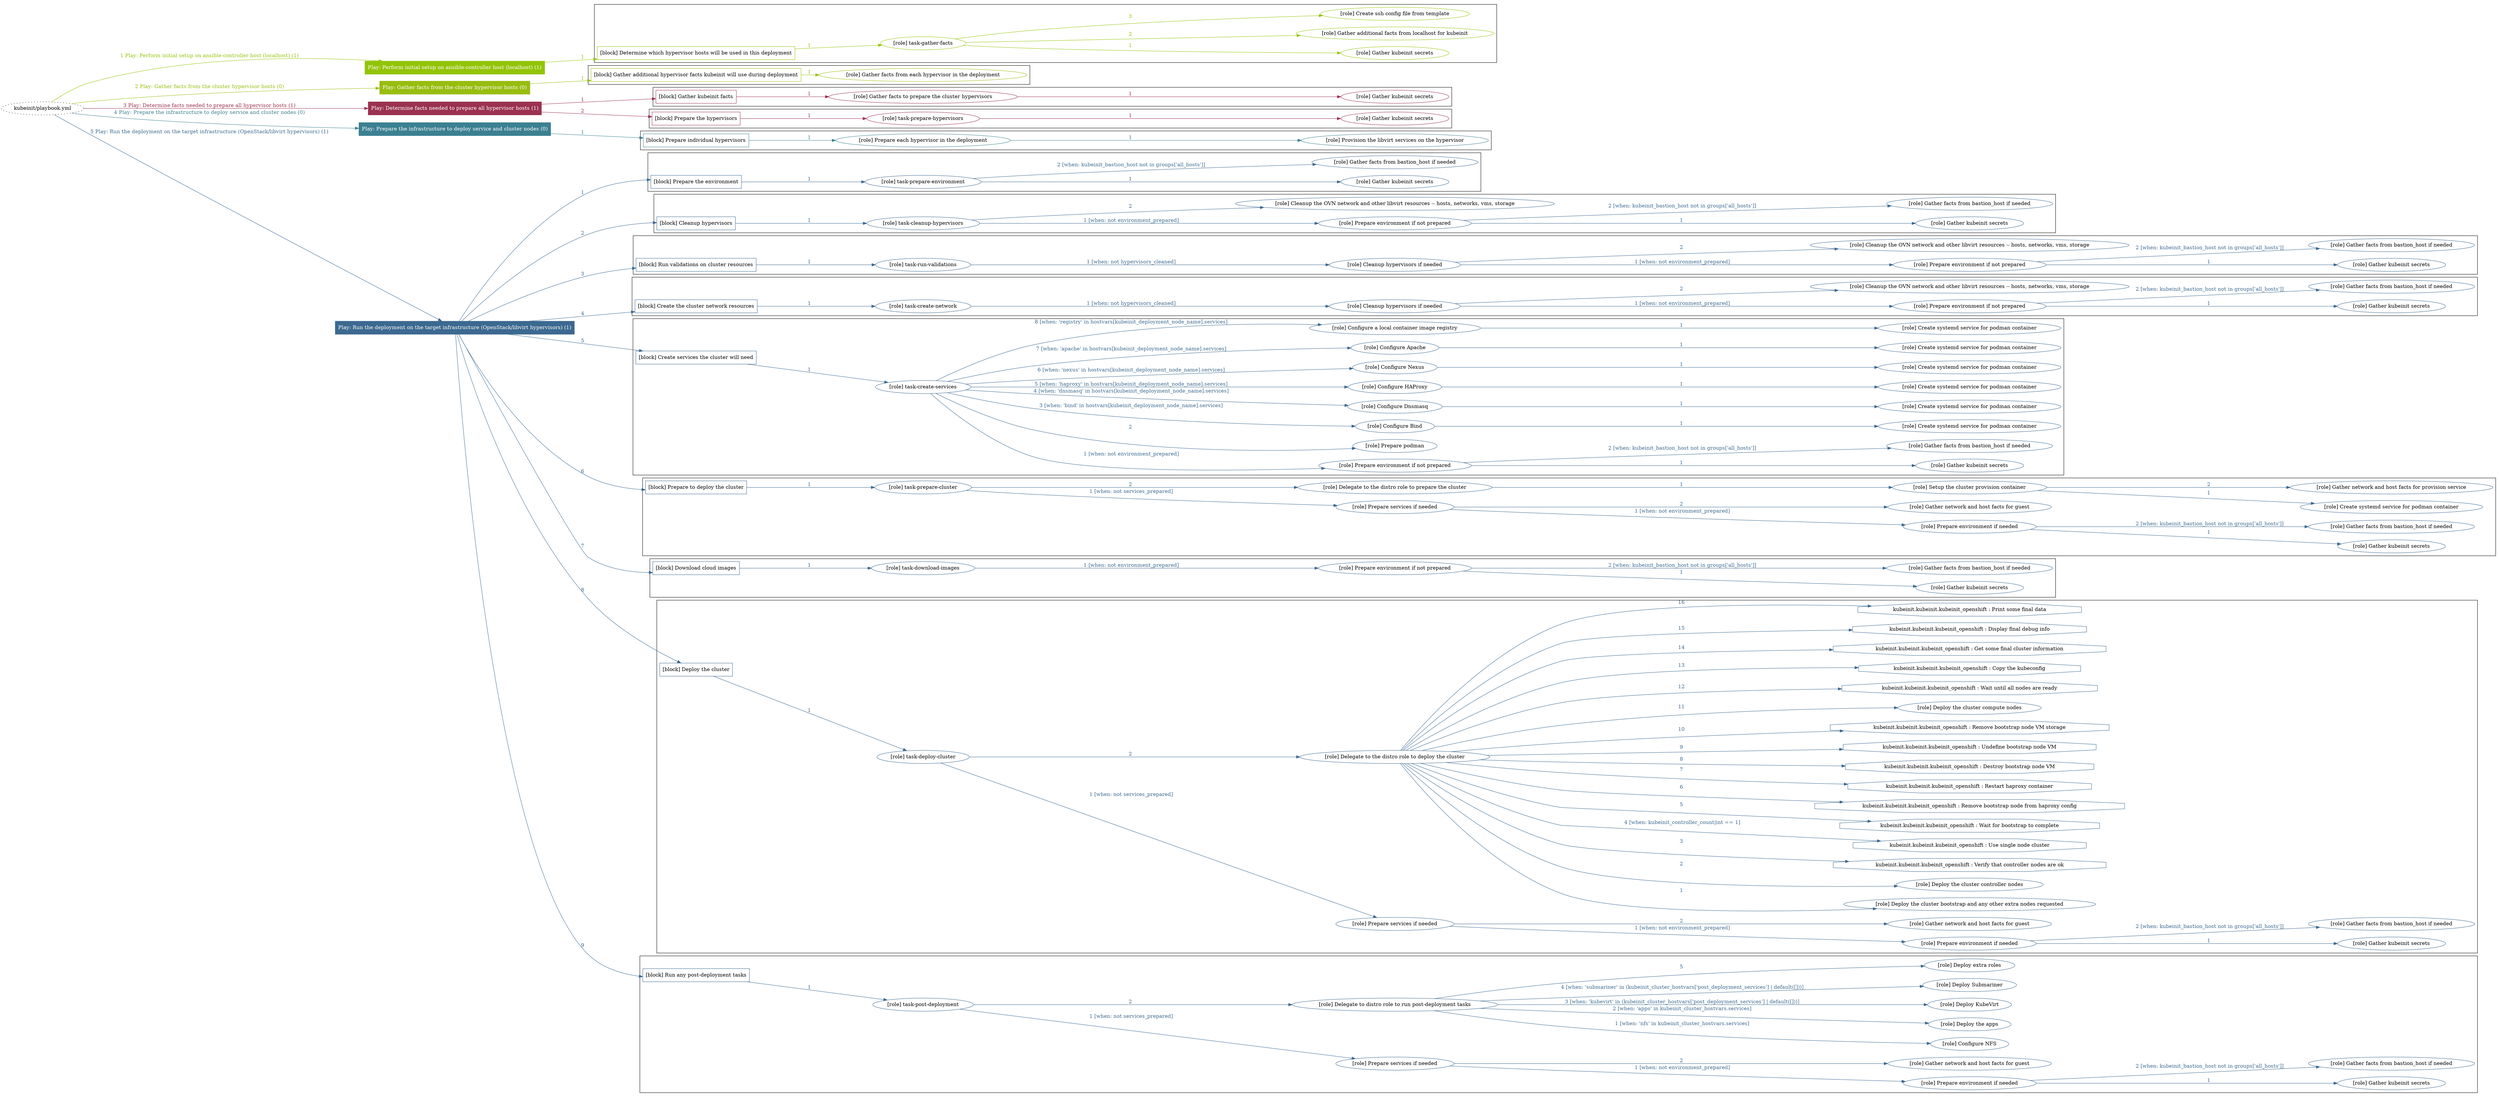 digraph {
	graph [concentrate=true ordering=in rankdir=LR ratio=fill]
	edge [esep=5 sep=10]
	"kubeinit/playbook.yml" [URL="/home/runner/work/kubeinit/kubeinit/kubeinit/playbook.yml" id=playbook_af4b802d style=dotted]
	"kubeinit/playbook.yml" -> play_9a8a5b87 [label="1 Play: Perform initial setup on ansible-controller host (localhost) (1)" color="#93c408" fontcolor="#93c408" id=edge_play_9a8a5b87 labeltooltip="1 Play: Perform initial setup on ansible-controller host (localhost) (1)" tooltip="1 Play: Perform initial setup on ansible-controller host (localhost) (1)"]
	subgraph "Play: Perform initial setup on ansible-controller host (localhost) (1)" {
		play_9a8a5b87 [label="Play: Perform initial setup on ansible-controller host (localhost) (1)" URL="/home/runner/work/kubeinit/kubeinit/kubeinit/playbook.yml" color="#93c408" fontcolor="#ffffff" id=play_9a8a5b87 shape=box style=filled tooltip=localhost]
		play_9a8a5b87 -> block_eb6a1e18 [label=1 color="#93c408" fontcolor="#93c408" id=edge_block_eb6a1e18 labeltooltip=1 tooltip=1]
		subgraph cluster_block_eb6a1e18 {
			block_eb6a1e18 [label="[block] Determine which hypervisor hosts will be used in this deployment" URL="/home/runner/work/kubeinit/kubeinit/kubeinit/playbook.yml" color="#93c408" id=block_eb6a1e18 labeltooltip="Determine which hypervisor hosts will be used in this deployment" shape=box tooltip="Determine which hypervisor hosts will be used in this deployment"]
			block_eb6a1e18 -> role_8284213a [label="1 " color="#93c408" fontcolor="#93c408" id=edge_role_8284213a labeltooltip="1 " tooltip="1 "]
			subgraph "task-gather-facts" {
				role_8284213a [label="[role] task-gather-facts" URL="/home/runner/work/kubeinit/kubeinit/kubeinit/playbook.yml" color="#93c408" id=role_8284213a tooltip="task-gather-facts"]
				role_8284213a -> role_e5f037a7 [label="1 " color="#93c408" fontcolor="#93c408" id=edge_role_e5f037a7 labeltooltip="1 " tooltip="1 "]
				subgraph "Gather kubeinit secrets" {
					role_e5f037a7 [label="[role] Gather kubeinit secrets" URL="/home/runner/.ansible/collections/ansible_collections/kubeinit/kubeinit/roles/kubeinit_prepare/tasks/build_hypervisors_group.yml" color="#93c408" id=role_e5f037a7 tooltip="Gather kubeinit secrets"]
				}
				role_8284213a -> role_97bc8f80 [label="2 " color="#93c408" fontcolor="#93c408" id=edge_role_97bc8f80 labeltooltip="2 " tooltip="2 "]
				subgraph "Gather additional facts from localhost for kubeinit" {
					role_97bc8f80 [label="[role] Gather additional facts from localhost for kubeinit" URL="/home/runner/.ansible/collections/ansible_collections/kubeinit/kubeinit/roles/kubeinit_prepare/tasks/build_hypervisors_group.yml" color="#93c408" id=role_97bc8f80 tooltip="Gather additional facts from localhost for kubeinit"]
				}
				role_8284213a -> role_183f6826 [label="3 " color="#93c408" fontcolor="#93c408" id=edge_role_183f6826 labeltooltip="3 " tooltip="3 "]
				subgraph "Create ssh config file from template" {
					role_183f6826 [label="[role] Create ssh config file from template" URL="/home/runner/.ansible/collections/ansible_collections/kubeinit/kubeinit/roles/kubeinit_prepare/tasks/build_hypervisors_group.yml" color="#93c408" id=role_183f6826 tooltip="Create ssh config file from template"]
				}
			}
		}
	}
	"kubeinit/playbook.yml" -> play_d127ce11 [label="2 Play: Gather facts from the cluster hypervisor hosts (0)" color="#98bd0f" fontcolor="#98bd0f" id=edge_play_d127ce11 labeltooltip="2 Play: Gather facts from the cluster hypervisor hosts (0)" tooltip="2 Play: Gather facts from the cluster hypervisor hosts (0)"]
	subgraph "Play: Gather facts from the cluster hypervisor hosts (0)" {
		play_d127ce11 [label="Play: Gather facts from the cluster hypervisor hosts (0)" URL="/home/runner/work/kubeinit/kubeinit/kubeinit/playbook.yml" color="#98bd0f" fontcolor="#ffffff" id=play_d127ce11 shape=box style=filled tooltip="Play: Gather facts from the cluster hypervisor hosts (0)"]
		play_d127ce11 -> block_809f1ec2 [label=1 color="#98bd0f" fontcolor="#98bd0f" id=edge_block_809f1ec2 labeltooltip=1 tooltip=1]
		subgraph cluster_block_809f1ec2 {
			block_809f1ec2 [label="[block] Gather additional hypervisor facts kubeinit will use during deployment" URL="/home/runner/work/kubeinit/kubeinit/kubeinit/playbook.yml" color="#98bd0f" id=block_809f1ec2 labeltooltip="Gather additional hypervisor facts kubeinit will use during deployment" shape=box tooltip="Gather additional hypervisor facts kubeinit will use during deployment"]
			block_809f1ec2 -> role_1fd2d8e8 [label="1 " color="#98bd0f" fontcolor="#98bd0f" id=edge_role_1fd2d8e8 labeltooltip="1 " tooltip="1 "]
			subgraph "Gather facts from each hypervisor in the deployment" {
				role_1fd2d8e8 [label="[role] Gather facts from each hypervisor in the deployment" URL="/home/runner/work/kubeinit/kubeinit/kubeinit/playbook.yml" color="#98bd0f" id=role_1fd2d8e8 tooltip="Gather facts from each hypervisor in the deployment"]
			}
		}
	}
	"kubeinit/playbook.yml" -> play_4ca81831 [label="3 Play: Determine facts needed to prepare all hypervisor hosts (1)" color="#9b3151" fontcolor="#9b3151" id=edge_play_4ca81831 labeltooltip="3 Play: Determine facts needed to prepare all hypervisor hosts (1)" tooltip="3 Play: Determine facts needed to prepare all hypervisor hosts (1)"]
	subgraph "Play: Determine facts needed to prepare all hypervisor hosts (1)" {
		play_4ca81831 [label="Play: Determine facts needed to prepare all hypervisor hosts (1)" URL="/home/runner/work/kubeinit/kubeinit/kubeinit/playbook.yml" color="#9b3151" fontcolor="#ffffff" id=play_4ca81831 shape=box style=filled tooltip=localhost]
		play_4ca81831 -> block_92a9bcdf [label=1 color="#9b3151" fontcolor="#9b3151" id=edge_block_92a9bcdf labeltooltip=1 tooltip=1]
		subgraph cluster_block_92a9bcdf {
			block_92a9bcdf [label="[block] Gather kubeinit facts" URL="/home/runner/work/kubeinit/kubeinit/kubeinit/playbook.yml" color="#9b3151" id=block_92a9bcdf labeltooltip="Gather kubeinit facts" shape=box tooltip="Gather kubeinit facts"]
			block_92a9bcdf -> role_7f7c26e2 [label="1 " color="#9b3151" fontcolor="#9b3151" id=edge_role_7f7c26e2 labeltooltip="1 " tooltip="1 "]
			subgraph "Gather facts to prepare the cluster hypervisors" {
				role_7f7c26e2 [label="[role] Gather facts to prepare the cluster hypervisors" URL="/home/runner/work/kubeinit/kubeinit/kubeinit/playbook.yml" color="#9b3151" id=role_7f7c26e2 tooltip="Gather facts to prepare the cluster hypervisors"]
				role_7f7c26e2 -> role_a57629ab [label="1 " color="#9b3151" fontcolor="#9b3151" id=edge_role_a57629ab labeltooltip="1 " tooltip="1 "]
				subgraph "Gather kubeinit secrets" {
					role_a57629ab [label="[role] Gather kubeinit secrets" URL="/home/runner/.ansible/collections/ansible_collections/kubeinit/kubeinit/roles/kubeinit_prepare/tasks/gather_kubeinit_facts.yml" color="#9b3151" id=role_a57629ab tooltip="Gather kubeinit secrets"]
				}
			}
		}
		play_4ca81831 -> block_535e81d5 [label=2 color="#9b3151" fontcolor="#9b3151" id=edge_block_535e81d5 labeltooltip=2 tooltip=2]
		subgraph cluster_block_535e81d5 {
			block_535e81d5 [label="[block] Prepare the hypervisors" URL="/home/runner/work/kubeinit/kubeinit/kubeinit/playbook.yml" color="#9b3151" id=block_535e81d5 labeltooltip="Prepare the hypervisors" shape=box tooltip="Prepare the hypervisors"]
			block_535e81d5 -> role_77cac1da [label="1 " color="#9b3151" fontcolor="#9b3151" id=edge_role_77cac1da labeltooltip="1 " tooltip="1 "]
			subgraph "task-prepare-hypervisors" {
				role_77cac1da [label="[role] task-prepare-hypervisors" URL="/home/runner/work/kubeinit/kubeinit/kubeinit/playbook.yml" color="#9b3151" id=role_77cac1da tooltip="task-prepare-hypervisors"]
				role_77cac1da -> role_7644d3f2 [label="1 " color="#9b3151" fontcolor="#9b3151" id=edge_role_7644d3f2 labeltooltip="1 " tooltip="1 "]
				subgraph "Gather kubeinit secrets" {
					role_7644d3f2 [label="[role] Gather kubeinit secrets" URL="/home/runner/.ansible/collections/ansible_collections/kubeinit/kubeinit/roles/kubeinit_prepare/tasks/gather_kubeinit_facts.yml" color="#9b3151" id=role_7644d3f2 tooltip="Gather kubeinit secrets"]
				}
			}
		}
	}
	"kubeinit/playbook.yml" -> play_068613f6 [label="4 Play: Prepare the infrastructure to deploy service and cluster nodes (0)" color="#3b8091" fontcolor="#3b8091" id=edge_play_068613f6 labeltooltip="4 Play: Prepare the infrastructure to deploy service and cluster nodes (0)" tooltip="4 Play: Prepare the infrastructure to deploy service and cluster nodes (0)"]
	subgraph "Play: Prepare the infrastructure to deploy service and cluster nodes (0)" {
		play_068613f6 [label="Play: Prepare the infrastructure to deploy service and cluster nodes (0)" URL="/home/runner/work/kubeinit/kubeinit/kubeinit/playbook.yml" color="#3b8091" fontcolor="#ffffff" id=play_068613f6 shape=box style=filled tooltip="Play: Prepare the infrastructure to deploy service and cluster nodes (0)"]
		play_068613f6 -> block_9321a306 [label=1 color="#3b8091" fontcolor="#3b8091" id=edge_block_9321a306 labeltooltip=1 tooltip=1]
		subgraph cluster_block_9321a306 {
			block_9321a306 [label="[block] Prepare individual hypervisors" URL="/home/runner/work/kubeinit/kubeinit/kubeinit/playbook.yml" color="#3b8091" id=block_9321a306 labeltooltip="Prepare individual hypervisors" shape=box tooltip="Prepare individual hypervisors"]
			block_9321a306 -> role_fe6668aa [label="1 " color="#3b8091" fontcolor="#3b8091" id=edge_role_fe6668aa labeltooltip="1 " tooltip="1 "]
			subgraph "Prepare each hypervisor in the deployment" {
				role_fe6668aa [label="[role] Prepare each hypervisor in the deployment" URL="/home/runner/work/kubeinit/kubeinit/kubeinit/playbook.yml" color="#3b8091" id=role_fe6668aa tooltip="Prepare each hypervisor in the deployment"]
				role_fe6668aa -> role_f9a3b24a [label="1 " color="#3b8091" fontcolor="#3b8091" id=edge_role_f9a3b24a labeltooltip="1 " tooltip="1 "]
				subgraph "Provision the libvirt services on the hypervisor" {
					role_f9a3b24a [label="[role] Provision the libvirt services on the hypervisor" URL="/home/runner/.ansible/collections/ansible_collections/kubeinit/kubeinit/roles/kubeinit_prepare/tasks/prepare_hypervisor.yml" color="#3b8091" id=role_f9a3b24a tooltip="Provision the libvirt services on the hypervisor"]
				}
			}
		}
	}
	"kubeinit/playbook.yml" -> play_cf759694 [label="5 Play: Run the deployment on the target infrastructure (OpenStack/libvirt hypervisors) (1)" color="#3c6990" fontcolor="#3c6990" id=edge_play_cf759694 labeltooltip="5 Play: Run the deployment on the target infrastructure (OpenStack/libvirt hypervisors) (1)" tooltip="5 Play: Run the deployment on the target infrastructure (OpenStack/libvirt hypervisors) (1)"]
	subgraph "Play: Run the deployment on the target infrastructure (OpenStack/libvirt hypervisors) (1)" {
		play_cf759694 [label="Play: Run the deployment on the target infrastructure (OpenStack/libvirt hypervisors) (1)" URL="/home/runner/work/kubeinit/kubeinit/kubeinit/playbook.yml" color="#3c6990" fontcolor="#ffffff" id=play_cf759694 shape=box style=filled tooltip=localhost]
		play_cf759694 -> block_ea29773b [label=1 color="#3c6990" fontcolor="#3c6990" id=edge_block_ea29773b labeltooltip=1 tooltip=1]
		subgraph cluster_block_ea29773b {
			block_ea29773b [label="[block] Prepare the environment" URL="/home/runner/work/kubeinit/kubeinit/kubeinit/playbook.yml" color="#3c6990" id=block_ea29773b labeltooltip="Prepare the environment" shape=box tooltip="Prepare the environment"]
			block_ea29773b -> role_8e01bdd7 [label="1 " color="#3c6990" fontcolor="#3c6990" id=edge_role_8e01bdd7 labeltooltip="1 " tooltip="1 "]
			subgraph "task-prepare-environment" {
				role_8e01bdd7 [label="[role] task-prepare-environment" URL="/home/runner/work/kubeinit/kubeinit/kubeinit/playbook.yml" color="#3c6990" id=role_8e01bdd7 tooltip="task-prepare-environment"]
				role_8e01bdd7 -> role_0c50036c [label="1 " color="#3c6990" fontcolor="#3c6990" id=edge_role_0c50036c labeltooltip="1 " tooltip="1 "]
				subgraph "Gather kubeinit secrets" {
					role_0c50036c [label="[role] Gather kubeinit secrets" URL="/home/runner/.ansible/collections/ansible_collections/kubeinit/kubeinit/roles/kubeinit_prepare/tasks/gather_kubeinit_facts.yml" color="#3c6990" id=role_0c50036c tooltip="Gather kubeinit secrets"]
				}
				role_8e01bdd7 -> role_45f0cf25 [label="2 [when: kubeinit_bastion_host not in groups['all_hosts']]" color="#3c6990" fontcolor="#3c6990" id=edge_role_45f0cf25 labeltooltip="2 [when: kubeinit_bastion_host not in groups['all_hosts']]" tooltip="2 [when: kubeinit_bastion_host not in groups['all_hosts']]"]
				subgraph "Gather facts from bastion_host if needed" {
					role_45f0cf25 [label="[role] Gather facts from bastion_host if needed" URL="/home/runner/.ansible/collections/ansible_collections/kubeinit/kubeinit/roles/kubeinit_prepare/tasks/main.yml" color="#3c6990" id=role_45f0cf25 tooltip="Gather facts from bastion_host if needed"]
				}
			}
		}
		play_cf759694 -> block_d20e3de2 [label=2 color="#3c6990" fontcolor="#3c6990" id=edge_block_d20e3de2 labeltooltip=2 tooltip=2]
		subgraph cluster_block_d20e3de2 {
			block_d20e3de2 [label="[block] Cleanup hypervisors" URL="/home/runner/work/kubeinit/kubeinit/kubeinit/playbook.yml" color="#3c6990" id=block_d20e3de2 labeltooltip="Cleanup hypervisors" shape=box tooltip="Cleanup hypervisors"]
			block_d20e3de2 -> role_82845a87 [label="1 " color="#3c6990" fontcolor="#3c6990" id=edge_role_82845a87 labeltooltip="1 " tooltip="1 "]
			subgraph "task-cleanup-hypervisors" {
				role_82845a87 [label="[role] task-cleanup-hypervisors" URL="/home/runner/work/kubeinit/kubeinit/kubeinit/playbook.yml" color="#3c6990" id=role_82845a87 tooltip="task-cleanup-hypervisors"]
				role_82845a87 -> role_2e538573 [label="1 [when: not environment_prepared]" color="#3c6990" fontcolor="#3c6990" id=edge_role_2e538573 labeltooltip="1 [when: not environment_prepared]" tooltip="1 [when: not environment_prepared]"]
				subgraph "Prepare environment if not prepared" {
					role_2e538573 [label="[role] Prepare environment if not prepared" URL="/home/runner/.ansible/collections/ansible_collections/kubeinit/kubeinit/roles/kubeinit_libvirt/tasks/cleanup_hypervisors.yml" color="#3c6990" id=role_2e538573 tooltip="Prepare environment if not prepared"]
					role_2e538573 -> role_03a8c66b [label="1 " color="#3c6990" fontcolor="#3c6990" id=edge_role_03a8c66b labeltooltip="1 " tooltip="1 "]
					subgraph "Gather kubeinit secrets" {
						role_03a8c66b [label="[role] Gather kubeinit secrets" URL="/home/runner/.ansible/collections/ansible_collections/kubeinit/kubeinit/roles/kubeinit_prepare/tasks/gather_kubeinit_facts.yml" color="#3c6990" id=role_03a8c66b tooltip="Gather kubeinit secrets"]
					}
					role_2e538573 -> role_d4e93988 [label="2 [when: kubeinit_bastion_host not in groups['all_hosts']]" color="#3c6990" fontcolor="#3c6990" id=edge_role_d4e93988 labeltooltip="2 [when: kubeinit_bastion_host not in groups['all_hosts']]" tooltip="2 [when: kubeinit_bastion_host not in groups['all_hosts']]"]
					subgraph "Gather facts from bastion_host if needed" {
						role_d4e93988 [label="[role] Gather facts from bastion_host if needed" URL="/home/runner/.ansible/collections/ansible_collections/kubeinit/kubeinit/roles/kubeinit_prepare/tasks/main.yml" color="#3c6990" id=role_d4e93988 tooltip="Gather facts from bastion_host if needed"]
					}
				}
				role_82845a87 -> role_a7a8d8f4 [label="2 " color="#3c6990" fontcolor="#3c6990" id=edge_role_a7a8d8f4 labeltooltip="2 " tooltip="2 "]
				subgraph "Cleanup the OVN network and other libvirt resources -- hosts, networks, vms, storage" {
					role_a7a8d8f4 [label="[role] Cleanup the OVN network and other libvirt resources -- hosts, networks, vms, storage" URL="/home/runner/.ansible/collections/ansible_collections/kubeinit/kubeinit/roles/kubeinit_libvirt/tasks/cleanup_hypervisors.yml" color="#3c6990" id=role_a7a8d8f4 tooltip="Cleanup the OVN network and other libvirt resources -- hosts, networks, vms, storage"]
				}
			}
		}
		play_cf759694 -> block_10d2b462 [label=3 color="#3c6990" fontcolor="#3c6990" id=edge_block_10d2b462 labeltooltip=3 tooltip=3]
		subgraph cluster_block_10d2b462 {
			block_10d2b462 [label="[block] Run validations on cluster resources" URL="/home/runner/work/kubeinit/kubeinit/kubeinit/playbook.yml" color="#3c6990" id=block_10d2b462 labeltooltip="Run validations on cluster resources" shape=box tooltip="Run validations on cluster resources"]
			block_10d2b462 -> role_076c95b0 [label="1 " color="#3c6990" fontcolor="#3c6990" id=edge_role_076c95b0 labeltooltip="1 " tooltip="1 "]
			subgraph "task-run-validations" {
				role_076c95b0 [label="[role] task-run-validations" URL="/home/runner/work/kubeinit/kubeinit/kubeinit/playbook.yml" color="#3c6990" id=role_076c95b0 tooltip="task-run-validations"]
				role_076c95b0 -> role_9638a5e8 [label="1 [when: not hypervisors_cleaned]" color="#3c6990" fontcolor="#3c6990" id=edge_role_9638a5e8 labeltooltip="1 [when: not hypervisors_cleaned]" tooltip="1 [when: not hypervisors_cleaned]"]
				subgraph "Cleanup hypervisors if needed" {
					role_9638a5e8 [label="[role] Cleanup hypervisors if needed" URL="/home/runner/.ansible/collections/ansible_collections/kubeinit/kubeinit/roles/kubeinit_validations/tasks/main.yml" color="#3c6990" id=role_9638a5e8 tooltip="Cleanup hypervisors if needed"]
					role_9638a5e8 -> role_22aa0e0f [label="1 [when: not environment_prepared]" color="#3c6990" fontcolor="#3c6990" id=edge_role_22aa0e0f labeltooltip="1 [when: not environment_prepared]" tooltip="1 [when: not environment_prepared]"]
					subgraph "Prepare environment if not prepared" {
						role_22aa0e0f [label="[role] Prepare environment if not prepared" URL="/home/runner/.ansible/collections/ansible_collections/kubeinit/kubeinit/roles/kubeinit_libvirt/tasks/cleanup_hypervisors.yml" color="#3c6990" id=role_22aa0e0f tooltip="Prepare environment if not prepared"]
						role_22aa0e0f -> role_245ea144 [label="1 " color="#3c6990" fontcolor="#3c6990" id=edge_role_245ea144 labeltooltip="1 " tooltip="1 "]
						subgraph "Gather kubeinit secrets" {
							role_245ea144 [label="[role] Gather kubeinit secrets" URL="/home/runner/.ansible/collections/ansible_collections/kubeinit/kubeinit/roles/kubeinit_prepare/tasks/gather_kubeinit_facts.yml" color="#3c6990" id=role_245ea144 tooltip="Gather kubeinit secrets"]
						}
						role_22aa0e0f -> role_b55e763b [label="2 [when: kubeinit_bastion_host not in groups['all_hosts']]" color="#3c6990" fontcolor="#3c6990" id=edge_role_b55e763b labeltooltip="2 [when: kubeinit_bastion_host not in groups['all_hosts']]" tooltip="2 [when: kubeinit_bastion_host not in groups['all_hosts']]"]
						subgraph "Gather facts from bastion_host if needed" {
							role_b55e763b [label="[role] Gather facts from bastion_host if needed" URL="/home/runner/.ansible/collections/ansible_collections/kubeinit/kubeinit/roles/kubeinit_prepare/tasks/main.yml" color="#3c6990" id=role_b55e763b tooltip="Gather facts from bastion_host if needed"]
						}
					}
					role_9638a5e8 -> role_72044b5c [label="2 " color="#3c6990" fontcolor="#3c6990" id=edge_role_72044b5c labeltooltip="2 " tooltip="2 "]
					subgraph "Cleanup the OVN network and other libvirt resources -- hosts, networks, vms, storage" {
						role_72044b5c [label="[role] Cleanup the OVN network and other libvirt resources -- hosts, networks, vms, storage" URL="/home/runner/.ansible/collections/ansible_collections/kubeinit/kubeinit/roles/kubeinit_libvirt/tasks/cleanup_hypervisors.yml" color="#3c6990" id=role_72044b5c tooltip="Cleanup the OVN network and other libvirt resources -- hosts, networks, vms, storage"]
					}
				}
			}
		}
		play_cf759694 -> block_e78b3df5 [label=4 color="#3c6990" fontcolor="#3c6990" id=edge_block_e78b3df5 labeltooltip=4 tooltip=4]
		subgraph cluster_block_e78b3df5 {
			block_e78b3df5 [label="[block] Create the cluster network resources" URL="/home/runner/work/kubeinit/kubeinit/kubeinit/playbook.yml" color="#3c6990" id=block_e78b3df5 labeltooltip="Create the cluster network resources" shape=box tooltip="Create the cluster network resources"]
			block_e78b3df5 -> role_711069ce [label="1 " color="#3c6990" fontcolor="#3c6990" id=edge_role_711069ce labeltooltip="1 " tooltip="1 "]
			subgraph "task-create-network" {
				role_711069ce [label="[role] task-create-network" URL="/home/runner/work/kubeinit/kubeinit/kubeinit/playbook.yml" color="#3c6990" id=role_711069ce tooltip="task-create-network"]
				role_711069ce -> role_5b5312b8 [label="1 [when: not hypervisors_cleaned]" color="#3c6990" fontcolor="#3c6990" id=edge_role_5b5312b8 labeltooltip="1 [when: not hypervisors_cleaned]" tooltip="1 [when: not hypervisors_cleaned]"]
				subgraph "Cleanup hypervisors if needed" {
					role_5b5312b8 [label="[role] Cleanup hypervisors if needed" URL="/home/runner/.ansible/collections/ansible_collections/kubeinit/kubeinit/roles/kubeinit_libvirt/tasks/create_network.yml" color="#3c6990" id=role_5b5312b8 tooltip="Cleanup hypervisors if needed"]
					role_5b5312b8 -> role_4912f35f [label="1 [when: not environment_prepared]" color="#3c6990" fontcolor="#3c6990" id=edge_role_4912f35f labeltooltip="1 [when: not environment_prepared]" tooltip="1 [when: not environment_prepared]"]
					subgraph "Prepare environment if not prepared" {
						role_4912f35f [label="[role] Prepare environment if not prepared" URL="/home/runner/.ansible/collections/ansible_collections/kubeinit/kubeinit/roles/kubeinit_libvirt/tasks/cleanup_hypervisors.yml" color="#3c6990" id=role_4912f35f tooltip="Prepare environment if not prepared"]
						role_4912f35f -> role_57d509b1 [label="1 " color="#3c6990" fontcolor="#3c6990" id=edge_role_57d509b1 labeltooltip="1 " tooltip="1 "]
						subgraph "Gather kubeinit secrets" {
							role_57d509b1 [label="[role] Gather kubeinit secrets" URL="/home/runner/.ansible/collections/ansible_collections/kubeinit/kubeinit/roles/kubeinit_prepare/tasks/gather_kubeinit_facts.yml" color="#3c6990" id=role_57d509b1 tooltip="Gather kubeinit secrets"]
						}
						role_4912f35f -> role_e968ad42 [label="2 [when: kubeinit_bastion_host not in groups['all_hosts']]" color="#3c6990" fontcolor="#3c6990" id=edge_role_e968ad42 labeltooltip="2 [when: kubeinit_bastion_host not in groups['all_hosts']]" tooltip="2 [when: kubeinit_bastion_host not in groups['all_hosts']]"]
						subgraph "Gather facts from bastion_host if needed" {
							role_e968ad42 [label="[role] Gather facts from bastion_host if needed" URL="/home/runner/.ansible/collections/ansible_collections/kubeinit/kubeinit/roles/kubeinit_prepare/tasks/main.yml" color="#3c6990" id=role_e968ad42 tooltip="Gather facts from bastion_host if needed"]
						}
					}
					role_5b5312b8 -> role_559c7076 [label="2 " color="#3c6990" fontcolor="#3c6990" id=edge_role_559c7076 labeltooltip="2 " tooltip="2 "]
					subgraph "Cleanup the OVN network and other libvirt resources -- hosts, networks, vms, storage" {
						role_559c7076 [label="[role] Cleanup the OVN network and other libvirt resources -- hosts, networks, vms, storage" URL="/home/runner/.ansible/collections/ansible_collections/kubeinit/kubeinit/roles/kubeinit_libvirt/tasks/cleanup_hypervisors.yml" color="#3c6990" id=role_559c7076 tooltip="Cleanup the OVN network and other libvirt resources -- hosts, networks, vms, storage"]
					}
				}
			}
		}
		play_cf759694 -> block_9d256030 [label=5 color="#3c6990" fontcolor="#3c6990" id=edge_block_9d256030 labeltooltip=5 tooltip=5]
		subgraph cluster_block_9d256030 {
			block_9d256030 [label="[block] Create services the cluster will need" URL="/home/runner/work/kubeinit/kubeinit/kubeinit/playbook.yml" color="#3c6990" id=block_9d256030 labeltooltip="Create services the cluster will need" shape=box tooltip="Create services the cluster will need"]
			block_9d256030 -> role_188763be [label="1 " color="#3c6990" fontcolor="#3c6990" id=edge_role_188763be labeltooltip="1 " tooltip="1 "]
			subgraph "task-create-services" {
				role_188763be [label="[role] task-create-services" URL="/home/runner/work/kubeinit/kubeinit/kubeinit/playbook.yml" color="#3c6990" id=role_188763be tooltip="task-create-services"]
				role_188763be -> role_baedd864 [label="1 [when: not environment_prepared]" color="#3c6990" fontcolor="#3c6990" id=edge_role_baedd864 labeltooltip="1 [when: not environment_prepared]" tooltip="1 [when: not environment_prepared]"]
				subgraph "Prepare environment if not prepared" {
					role_baedd864 [label="[role] Prepare environment if not prepared" URL="/home/runner/.ansible/collections/ansible_collections/kubeinit/kubeinit/roles/kubeinit_services/tasks/main.yml" color="#3c6990" id=role_baedd864 tooltip="Prepare environment if not prepared"]
					role_baedd864 -> role_a6bbee52 [label="1 " color="#3c6990" fontcolor="#3c6990" id=edge_role_a6bbee52 labeltooltip="1 " tooltip="1 "]
					subgraph "Gather kubeinit secrets" {
						role_a6bbee52 [label="[role] Gather kubeinit secrets" URL="/home/runner/.ansible/collections/ansible_collections/kubeinit/kubeinit/roles/kubeinit_prepare/tasks/gather_kubeinit_facts.yml" color="#3c6990" id=role_a6bbee52 tooltip="Gather kubeinit secrets"]
					}
					role_baedd864 -> role_d6fa9236 [label="2 [when: kubeinit_bastion_host not in groups['all_hosts']]" color="#3c6990" fontcolor="#3c6990" id=edge_role_d6fa9236 labeltooltip="2 [when: kubeinit_bastion_host not in groups['all_hosts']]" tooltip="2 [when: kubeinit_bastion_host not in groups['all_hosts']]"]
					subgraph "Gather facts from bastion_host if needed" {
						role_d6fa9236 [label="[role] Gather facts from bastion_host if needed" URL="/home/runner/.ansible/collections/ansible_collections/kubeinit/kubeinit/roles/kubeinit_prepare/tasks/main.yml" color="#3c6990" id=role_d6fa9236 tooltip="Gather facts from bastion_host if needed"]
					}
				}
				role_188763be -> role_d6d8bb58 [label="2 " color="#3c6990" fontcolor="#3c6990" id=edge_role_d6d8bb58 labeltooltip="2 " tooltip="2 "]
				subgraph "Prepare podman" {
					role_d6d8bb58 [label="[role] Prepare podman" URL="/home/runner/.ansible/collections/ansible_collections/kubeinit/kubeinit/roles/kubeinit_services/tasks/00_create_service_pod.yml" color="#3c6990" id=role_d6d8bb58 tooltip="Prepare podman"]
				}
				role_188763be -> role_de806bf1 [label="3 [when: 'bind' in hostvars[kubeinit_deployment_node_name].services]" color="#3c6990" fontcolor="#3c6990" id=edge_role_de806bf1 labeltooltip="3 [when: 'bind' in hostvars[kubeinit_deployment_node_name].services]" tooltip="3 [when: 'bind' in hostvars[kubeinit_deployment_node_name].services]"]
				subgraph "Configure Bind" {
					role_de806bf1 [label="[role] Configure Bind" URL="/home/runner/.ansible/collections/ansible_collections/kubeinit/kubeinit/roles/kubeinit_services/tasks/start_services_containers.yml" color="#3c6990" id=role_de806bf1 tooltip="Configure Bind"]
					role_de806bf1 -> role_1c4eb895 [label="1 " color="#3c6990" fontcolor="#3c6990" id=edge_role_1c4eb895 labeltooltip="1 " tooltip="1 "]
					subgraph "Create systemd service for podman container" {
						role_1c4eb895 [label="[role] Create systemd service for podman container" URL="/home/runner/.ansible/collections/ansible_collections/kubeinit/kubeinit/roles/kubeinit_bind/tasks/main.yml" color="#3c6990" id=role_1c4eb895 tooltip="Create systemd service for podman container"]
					}
				}
				role_188763be -> role_649fef5d [label="4 [when: 'dnsmasq' in hostvars[kubeinit_deployment_node_name].services]" color="#3c6990" fontcolor="#3c6990" id=edge_role_649fef5d labeltooltip="4 [when: 'dnsmasq' in hostvars[kubeinit_deployment_node_name].services]" tooltip="4 [when: 'dnsmasq' in hostvars[kubeinit_deployment_node_name].services]"]
				subgraph "Configure Dnsmasq" {
					role_649fef5d [label="[role] Configure Dnsmasq" URL="/home/runner/.ansible/collections/ansible_collections/kubeinit/kubeinit/roles/kubeinit_services/tasks/start_services_containers.yml" color="#3c6990" id=role_649fef5d tooltip="Configure Dnsmasq"]
					role_649fef5d -> role_1c14f8fb [label="1 " color="#3c6990" fontcolor="#3c6990" id=edge_role_1c14f8fb labeltooltip="1 " tooltip="1 "]
					subgraph "Create systemd service for podman container" {
						role_1c14f8fb [label="[role] Create systemd service for podman container" URL="/home/runner/.ansible/collections/ansible_collections/kubeinit/kubeinit/roles/kubeinit_dnsmasq/tasks/main.yml" color="#3c6990" id=role_1c14f8fb tooltip="Create systemd service for podman container"]
					}
				}
				role_188763be -> role_6cc2c18d [label="5 [when: 'haproxy' in hostvars[kubeinit_deployment_node_name].services]" color="#3c6990" fontcolor="#3c6990" id=edge_role_6cc2c18d labeltooltip="5 [when: 'haproxy' in hostvars[kubeinit_deployment_node_name].services]" tooltip="5 [when: 'haproxy' in hostvars[kubeinit_deployment_node_name].services]"]
				subgraph "Configure HAProxy" {
					role_6cc2c18d [label="[role] Configure HAProxy" URL="/home/runner/.ansible/collections/ansible_collections/kubeinit/kubeinit/roles/kubeinit_services/tasks/start_services_containers.yml" color="#3c6990" id=role_6cc2c18d tooltip="Configure HAProxy"]
					role_6cc2c18d -> role_5ef89a09 [label="1 " color="#3c6990" fontcolor="#3c6990" id=edge_role_5ef89a09 labeltooltip="1 " tooltip="1 "]
					subgraph "Create systemd service for podman container" {
						role_5ef89a09 [label="[role] Create systemd service for podman container" URL="/home/runner/.ansible/collections/ansible_collections/kubeinit/kubeinit/roles/kubeinit_haproxy/tasks/main.yml" color="#3c6990" id=role_5ef89a09 tooltip="Create systemd service for podman container"]
					}
				}
				role_188763be -> role_002a6375 [label="6 [when: 'nexus' in hostvars[kubeinit_deployment_node_name].services]" color="#3c6990" fontcolor="#3c6990" id=edge_role_002a6375 labeltooltip="6 [when: 'nexus' in hostvars[kubeinit_deployment_node_name].services]" tooltip="6 [when: 'nexus' in hostvars[kubeinit_deployment_node_name].services]"]
				subgraph "Configure Nexus" {
					role_002a6375 [label="[role] Configure Nexus" URL="/home/runner/.ansible/collections/ansible_collections/kubeinit/kubeinit/roles/kubeinit_services/tasks/start_services_containers.yml" color="#3c6990" id=role_002a6375 tooltip="Configure Nexus"]
					role_002a6375 -> role_112e5eef [label="1 " color="#3c6990" fontcolor="#3c6990" id=edge_role_112e5eef labeltooltip="1 " tooltip="1 "]
					subgraph "Create systemd service for podman container" {
						role_112e5eef [label="[role] Create systemd service for podman container" URL="/home/runner/.ansible/collections/ansible_collections/kubeinit/kubeinit/roles/kubeinit_nexus/tasks/main.yml" color="#3c6990" id=role_112e5eef tooltip="Create systemd service for podman container"]
					}
				}
				role_188763be -> role_628d73b3 [label="7 [when: 'apache' in hostvars[kubeinit_deployment_node_name].services]" color="#3c6990" fontcolor="#3c6990" id=edge_role_628d73b3 labeltooltip="7 [when: 'apache' in hostvars[kubeinit_deployment_node_name].services]" tooltip="7 [when: 'apache' in hostvars[kubeinit_deployment_node_name].services]"]
				subgraph "Configure Apache" {
					role_628d73b3 [label="[role] Configure Apache" URL="/home/runner/.ansible/collections/ansible_collections/kubeinit/kubeinit/roles/kubeinit_services/tasks/start_services_containers.yml" color="#3c6990" id=role_628d73b3 tooltip="Configure Apache"]
					role_628d73b3 -> role_8522fad6 [label="1 " color="#3c6990" fontcolor="#3c6990" id=edge_role_8522fad6 labeltooltip="1 " tooltip="1 "]
					subgraph "Create systemd service for podman container" {
						role_8522fad6 [label="[role] Create systemd service for podman container" URL="/home/runner/.ansible/collections/ansible_collections/kubeinit/kubeinit/roles/kubeinit_apache/tasks/main.yml" color="#3c6990" id=role_8522fad6 tooltip="Create systemd service for podman container"]
					}
				}
				role_188763be -> role_efa743d2 [label="8 [when: 'registry' in hostvars[kubeinit_deployment_node_name].services]" color="#3c6990" fontcolor="#3c6990" id=edge_role_efa743d2 labeltooltip="8 [when: 'registry' in hostvars[kubeinit_deployment_node_name].services]" tooltip="8 [when: 'registry' in hostvars[kubeinit_deployment_node_name].services]"]
				subgraph "Configure a local container image registry" {
					role_efa743d2 [label="[role] Configure a local container image registry" URL="/home/runner/.ansible/collections/ansible_collections/kubeinit/kubeinit/roles/kubeinit_services/tasks/start_services_containers.yml" color="#3c6990" id=role_efa743d2 tooltip="Configure a local container image registry"]
					role_efa743d2 -> role_52952d23 [label="1 " color="#3c6990" fontcolor="#3c6990" id=edge_role_52952d23 labeltooltip="1 " tooltip="1 "]
					subgraph "Create systemd service for podman container" {
						role_52952d23 [label="[role] Create systemd service for podman container" URL="/home/runner/.ansible/collections/ansible_collections/kubeinit/kubeinit/roles/kubeinit_registry/tasks/main.yml" color="#3c6990" id=role_52952d23 tooltip="Create systemd service for podman container"]
					}
				}
			}
		}
		play_cf759694 -> block_88489941 [label=6 color="#3c6990" fontcolor="#3c6990" id=edge_block_88489941 labeltooltip=6 tooltip=6]
		subgraph cluster_block_88489941 {
			block_88489941 [label="[block] Prepare to deploy the cluster" URL="/home/runner/work/kubeinit/kubeinit/kubeinit/playbook.yml" color="#3c6990" id=block_88489941 labeltooltip="Prepare to deploy the cluster" shape=box tooltip="Prepare to deploy the cluster"]
			block_88489941 -> role_fa58e380 [label="1 " color="#3c6990" fontcolor="#3c6990" id=edge_role_fa58e380 labeltooltip="1 " tooltip="1 "]
			subgraph "task-prepare-cluster" {
				role_fa58e380 [label="[role] task-prepare-cluster" URL="/home/runner/work/kubeinit/kubeinit/kubeinit/playbook.yml" color="#3c6990" id=role_fa58e380 tooltip="task-prepare-cluster"]
				role_fa58e380 -> role_7f222817 [label="1 [when: not services_prepared]" color="#3c6990" fontcolor="#3c6990" id=edge_role_7f222817 labeltooltip="1 [when: not services_prepared]" tooltip="1 [when: not services_prepared]"]
				subgraph "Prepare services if needed" {
					role_7f222817 [label="[role] Prepare services if needed" URL="/home/runner/.ansible/collections/ansible_collections/kubeinit/kubeinit/roles/kubeinit_prepare/tasks/prepare_cluster.yml" color="#3c6990" id=role_7f222817 tooltip="Prepare services if needed"]
					role_7f222817 -> role_4613d811 [label="1 [when: not environment_prepared]" color="#3c6990" fontcolor="#3c6990" id=edge_role_4613d811 labeltooltip="1 [when: not environment_prepared]" tooltip="1 [when: not environment_prepared]"]
					subgraph "Prepare environment if needed" {
						role_4613d811 [label="[role] Prepare environment if needed" URL="/home/runner/.ansible/collections/ansible_collections/kubeinit/kubeinit/roles/kubeinit_services/tasks/prepare_services.yml" color="#3c6990" id=role_4613d811 tooltip="Prepare environment if needed"]
						role_4613d811 -> role_14c2d99d [label="1 " color="#3c6990" fontcolor="#3c6990" id=edge_role_14c2d99d labeltooltip="1 " tooltip="1 "]
						subgraph "Gather kubeinit secrets" {
							role_14c2d99d [label="[role] Gather kubeinit secrets" URL="/home/runner/.ansible/collections/ansible_collections/kubeinit/kubeinit/roles/kubeinit_prepare/tasks/gather_kubeinit_facts.yml" color="#3c6990" id=role_14c2d99d tooltip="Gather kubeinit secrets"]
						}
						role_4613d811 -> role_f5cd81ad [label="2 [when: kubeinit_bastion_host not in groups['all_hosts']]" color="#3c6990" fontcolor="#3c6990" id=edge_role_f5cd81ad labeltooltip="2 [when: kubeinit_bastion_host not in groups['all_hosts']]" tooltip="2 [when: kubeinit_bastion_host not in groups['all_hosts']]"]
						subgraph "Gather facts from bastion_host if needed" {
							role_f5cd81ad [label="[role] Gather facts from bastion_host if needed" URL="/home/runner/.ansible/collections/ansible_collections/kubeinit/kubeinit/roles/kubeinit_prepare/tasks/main.yml" color="#3c6990" id=role_f5cd81ad tooltip="Gather facts from bastion_host if needed"]
						}
					}
					role_7f222817 -> role_551cb930 [label="2 " color="#3c6990" fontcolor="#3c6990" id=edge_role_551cb930 labeltooltip="2 " tooltip="2 "]
					subgraph "Gather network and host facts for guest" {
						role_551cb930 [label="[role] Gather network and host facts for guest" URL="/home/runner/.ansible/collections/ansible_collections/kubeinit/kubeinit/roles/kubeinit_services/tasks/prepare_services.yml" color="#3c6990" id=role_551cb930 tooltip="Gather network and host facts for guest"]
					}
				}
				role_fa58e380 -> role_de682da5 [label="2 " color="#3c6990" fontcolor="#3c6990" id=edge_role_de682da5 labeltooltip="2 " tooltip="2 "]
				subgraph "Delegate to the distro role to prepare the cluster" {
					role_de682da5 [label="[role] Delegate to the distro role to prepare the cluster" URL="/home/runner/.ansible/collections/ansible_collections/kubeinit/kubeinit/roles/kubeinit_prepare/tasks/prepare_cluster.yml" color="#3c6990" id=role_de682da5 tooltip="Delegate to the distro role to prepare the cluster"]
					role_de682da5 -> role_e9a05787 [label="1 " color="#3c6990" fontcolor="#3c6990" id=edge_role_e9a05787 labeltooltip="1 " tooltip="1 "]
					subgraph "Setup the cluster provision container" {
						role_e9a05787 [label="[role] Setup the cluster provision container" URL="/home/runner/.ansible/collections/ansible_collections/kubeinit/kubeinit/roles/kubeinit_openshift/tasks/prepare_cluster.yml" color="#3c6990" id=role_e9a05787 tooltip="Setup the cluster provision container"]
						role_e9a05787 -> role_8dfccb96 [label="1 " color="#3c6990" fontcolor="#3c6990" id=edge_role_8dfccb96 labeltooltip="1 " tooltip="1 "]
						subgraph "Create systemd service for podman container" {
							role_8dfccb96 [label="[role] Create systemd service for podman container" URL="/home/runner/.ansible/collections/ansible_collections/kubeinit/kubeinit/roles/kubeinit_services/tasks/create_provision_container.yml" color="#3c6990" id=role_8dfccb96 tooltip="Create systemd service for podman container"]
						}
						role_e9a05787 -> role_f2d73649 [label="2 " color="#3c6990" fontcolor="#3c6990" id=edge_role_f2d73649 labeltooltip="2 " tooltip="2 "]
						subgraph "Gather network and host facts for provision service" {
							role_f2d73649 [label="[role] Gather network and host facts for provision service" URL="/home/runner/.ansible/collections/ansible_collections/kubeinit/kubeinit/roles/kubeinit_services/tasks/create_provision_container.yml" color="#3c6990" id=role_f2d73649 tooltip="Gather network and host facts for provision service"]
						}
					}
				}
			}
		}
		play_cf759694 -> block_1b139e6e [label=7 color="#3c6990" fontcolor="#3c6990" id=edge_block_1b139e6e labeltooltip=7 tooltip=7]
		subgraph cluster_block_1b139e6e {
			block_1b139e6e [label="[block] Download cloud images" URL="/home/runner/work/kubeinit/kubeinit/kubeinit/playbook.yml" color="#3c6990" id=block_1b139e6e labeltooltip="Download cloud images" shape=box tooltip="Download cloud images"]
			block_1b139e6e -> role_4c83f106 [label="1 " color="#3c6990" fontcolor="#3c6990" id=edge_role_4c83f106 labeltooltip="1 " tooltip="1 "]
			subgraph "task-download-images" {
				role_4c83f106 [label="[role] task-download-images" URL="/home/runner/work/kubeinit/kubeinit/kubeinit/playbook.yml" color="#3c6990" id=role_4c83f106 tooltip="task-download-images"]
				role_4c83f106 -> role_56699725 [label="1 [when: not environment_prepared]" color="#3c6990" fontcolor="#3c6990" id=edge_role_56699725 labeltooltip="1 [when: not environment_prepared]" tooltip="1 [when: not environment_prepared]"]
				subgraph "Prepare environment if not prepared" {
					role_56699725 [label="[role] Prepare environment if not prepared" URL="/home/runner/.ansible/collections/ansible_collections/kubeinit/kubeinit/roles/kubeinit_libvirt/tasks/download_cloud_images.yml" color="#3c6990" id=role_56699725 tooltip="Prepare environment if not prepared"]
					role_56699725 -> role_0d0b46ad [label="1 " color="#3c6990" fontcolor="#3c6990" id=edge_role_0d0b46ad labeltooltip="1 " tooltip="1 "]
					subgraph "Gather kubeinit secrets" {
						role_0d0b46ad [label="[role] Gather kubeinit secrets" URL="/home/runner/.ansible/collections/ansible_collections/kubeinit/kubeinit/roles/kubeinit_prepare/tasks/gather_kubeinit_facts.yml" color="#3c6990" id=role_0d0b46ad tooltip="Gather kubeinit secrets"]
					}
					role_56699725 -> role_fcf44f53 [label="2 [when: kubeinit_bastion_host not in groups['all_hosts']]" color="#3c6990" fontcolor="#3c6990" id=edge_role_fcf44f53 labeltooltip="2 [when: kubeinit_bastion_host not in groups['all_hosts']]" tooltip="2 [when: kubeinit_bastion_host not in groups['all_hosts']]"]
					subgraph "Gather facts from bastion_host if needed" {
						role_fcf44f53 [label="[role] Gather facts from bastion_host if needed" URL="/home/runner/.ansible/collections/ansible_collections/kubeinit/kubeinit/roles/kubeinit_prepare/tasks/main.yml" color="#3c6990" id=role_fcf44f53 tooltip="Gather facts from bastion_host if needed"]
					}
				}
			}
		}
		play_cf759694 -> block_da5da543 [label=8 color="#3c6990" fontcolor="#3c6990" id=edge_block_da5da543 labeltooltip=8 tooltip=8]
		subgraph cluster_block_da5da543 {
			block_da5da543 [label="[block] Deploy the cluster" URL="/home/runner/work/kubeinit/kubeinit/kubeinit/playbook.yml" color="#3c6990" id=block_da5da543 labeltooltip="Deploy the cluster" shape=box tooltip="Deploy the cluster"]
			block_da5da543 -> role_cfb3066c [label="1 " color="#3c6990" fontcolor="#3c6990" id=edge_role_cfb3066c labeltooltip="1 " tooltip="1 "]
			subgraph "task-deploy-cluster" {
				role_cfb3066c [label="[role] task-deploy-cluster" URL="/home/runner/work/kubeinit/kubeinit/kubeinit/playbook.yml" color="#3c6990" id=role_cfb3066c tooltip="task-deploy-cluster"]
				role_cfb3066c -> role_2b377167 [label="1 [when: not services_prepared]" color="#3c6990" fontcolor="#3c6990" id=edge_role_2b377167 labeltooltip="1 [when: not services_prepared]" tooltip="1 [when: not services_prepared]"]
				subgraph "Prepare services if needed" {
					role_2b377167 [label="[role] Prepare services if needed" URL="/home/runner/.ansible/collections/ansible_collections/kubeinit/kubeinit/roles/kubeinit_prepare/tasks/deploy_cluster.yml" color="#3c6990" id=role_2b377167 tooltip="Prepare services if needed"]
					role_2b377167 -> role_2913bbb3 [label="1 [when: not environment_prepared]" color="#3c6990" fontcolor="#3c6990" id=edge_role_2913bbb3 labeltooltip="1 [when: not environment_prepared]" tooltip="1 [when: not environment_prepared]"]
					subgraph "Prepare environment if needed" {
						role_2913bbb3 [label="[role] Prepare environment if needed" URL="/home/runner/.ansible/collections/ansible_collections/kubeinit/kubeinit/roles/kubeinit_services/tasks/prepare_services.yml" color="#3c6990" id=role_2913bbb3 tooltip="Prepare environment if needed"]
						role_2913bbb3 -> role_66f360b5 [label="1 " color="#3c6990" fontcolor="#3c6990" id=edge_role_66f360b5 labeltooltip="1 " tooltip="1 "]
						subgraph "Gather kubeinit secrets" {
							role_66f360b5 [label="[role] Gather kubeinit secrets" URL="/home/runner/.ansible/collections/ansible_collections/kubeinit/kubeinit/roles/kubeinit_prepare/tasks/gather_kubeinit_facts.yml" color="#3c6990" id=role_66f360b5 tooltip="Gather kubeinit secrets"]
						}
						role_2913bbb3 -> role_7ad69c86 [label="2 [when: kubeinit_bastion_host not in groups['all_hosts']]" color="#3c6990" fontcolor="#3c6990" id=edge_role_7ad69c86 labeltooltip="2 [when: kubeinit_bastion_host not in groups['all_hosts']]" tooltip="2 [when: kubeinit_bastion_host not in groups['all_hosts']]"]
						subgraph "Gather facts from bastion_host if needed" {
							role_7ad69c86 [label="[role] Gather facts from bastion_host if needed" URL="/home/runner/.ansible/collections/ansible_collections/kubeinit/kubeinit/roles/kubeinit_prepare/tasks/main.yml" color="#3c6990" id=role_7ad69c86 tooltip="Gather facts from bastion_host if needed"]
						}
					}
					role_2b377167 -> role_18763505 [label="2 " color="#3c6990" fontcolor="#3c6990" id=edge_role_18763505 labeltooltip="2 " tooltip="2 "]
					subgraph "Gather network and host facts for guest" {
						role_18763505 [label="[role] Gather network and host facts for guest" URL="/home/runner/.ansible/collections/ansible_collections/kubeinit/kubeinit/roles/kubeinit_services/tasks/prepare_services.yml" color="#3c6990" id=role_18763505 tooltip="Gather network and host facts for guest"]
					}
				}
				role_cfb3066c -> role_cb1d2d5d [label="2 " color="#3c6990" fontcolor="#3c6990" id=edge_role_cb1d2d5d labeltooltip="2 " tooltip="2 "]
				subgraph "Delegate to the distro role to deploy the cluster" {
					role_cb1d2d5d [label="[role] Delegate to the distro role to deploy the cluster" URL="/home/runner/.ansible/collections/ansible_collections/kubeinit/kubeinit/roles/kubeinit_prepare/tasks/deploy_cluster.yml" color="#3c6990" id=role_cb1d2d5d tooltip="Delegate to the distro role to deploy the cluster"]
					role_cb1d2d5d -> role_1ab39c22 [label="1 " color="#3c6990" fontcolor="#3c6990" id=edge_role_1ab39c22 labeltooltip="1 " tooltip="1 "]
					subgraph "Deploy the cluster bootstrap and any other extra nodes requested" {
						role_1ab39c22 [label="[role] Deploy the cluster bootstrap and any other extra nodes requested" URL="/home/runner/.ansible/collections/ansible_collections/kubeinit/kubeinit/roles/kubeinit_openshift/tasks/main.yml" color="#3c6990" id=role_1ab39c22 tooltip="Deploy the cluster bootstrap and any other extra nodes requested"]
					}
					role_cb1d2d5d -> role_74f0a5e8 [label="2 " color="#3c6990" fontcolor="#3c6990" id=edge_role_74f0a5e8 labeltooltip="2 " tooltip="2 "]
					subgraph "Deploy the cluster controller nodes" {
						role_74f0a5e8 [label="[role] Deploy the cluster controller nodes" URL="/home/runner/.ansible/collections/ansible_collections/kubeinit/kubeinit/roles/kubeinit_openshift/tasks/main.yml" color="#3c6990" id=role_74f0a5e8 tooltip="Deploy the cluster controller nodes"]
					}
					task_35335631 [label="kubeinit.kubeinit.kubeinit_openshift : Verify that controller nodes are ok" URL="/home/runner/.ansible/collections/ansible_collections/kubeinit/kubeinit/roles/kubeinit_openshift/tasks/main.yml" color="#3c6990" id=task_35335631 shape=octagon tooltip="kubeinit.kubeinit.kubeinit_openshift : Verify that controller nodes are ok"]
					role_cb1d2d5d -> task_35335631 [label="3 " color="#3c6990" fontcolor="#3c6990" id=edge_task_35335631 labeltooltip="3 " tooltip="3 "]
					task_4d7bc2a1 [label="kubeinit.kubeinit.kubeinit_openshift : Use single node cluster" URL="/home/runner/.ansible/collections/ansible_collections/kubeinit/kubeinit/roles/kubeinit_openshift/tasks/main.yml" color="#3c6990" id=task_4d7bc2a1 shape=octagon tooltip="kubeinit.kubeinit.kubeinit_openshift : Use single node cluster"]
					role_cb1d2d5d -> task_4d7bc2a1 [label="4 [when: kubeinit_controller_count|int == 1]" color="#3c6990" fontcolor="#3c6990" id=edge_task_4d7bc2a1 labeltooltip="4 [when: kubeinit_controller_count|int == 1]" tooltip="4 [when: kubeinit_controller_count|int == 1]"]
					task_efa216c9 [label="kubeinit.kubeinit.kubeinit_openshift : Wait for bootstrap to complete" URL="/home/runner/.ansible/collections/ansible_collections/kubeinit/kubeinit/roles/kubeinit_openshift/tasks/main.yml" color="#3c6990" id=task_efa216c9 shape=octagon tooltip="kubeinit.kubeinit.kubeinit_openshift : Wait for bootstrap to complete"]
					role_cb1d2d5d -> task_efa216c9 [label="5 " color="#3c6990" fontcolor="#3c6990" id=edge_task_efa216c9 labeltooltip="5 " tooltip="5 "]
					task_90cde052 [label="kubeinit.kubeinit.kubeinit_openshift : Remove bootstrap node from haproxy config" URL="/home/runner/.ansible/collections/ansible_collections/kubeinit/kubeinit/roles/kubeinit_openshift/tasks/main.yml" color="#3c6990" id=task_90cde052 shape=octagon tooltip="kubeinit.kubeinit.kubeinit_openshift : Remove bootstrap node from haproxy config"]
					role_cb1d2d5d -> task_90cde052 [label="6 " color="#3c6990" fontcolor="#3c6990" id=edge_task_90cde052 labeltooltip="6 " tooltip="6 "]
					task_aa8b36d7 [label="kubeinit.kubeinit.kubeinit_openshift : Restart haproxy container" URL="/home/runner/.ansible/collections/ansible_collections/kubeinit/kubeinit/roles/kubeinit_openshift/tasks/main.yml" color="#3c6990" id=task_aa8b36d7 shape=octagon tooltip="kubeinit.kubeinit.kubeinit_openshift : Restart haproxy container"]
					role_cb1d2d5d -> task_aa8b36d7 [label="7 " color="#3c6990" fontcolor="#3c6990" id=edge_task_aa8b36d7 labeltooltip="7 " tooltip="7 "]
					task_60edc4e7 [label="kubeinit.kubeinit.kubeinit_openshift : Destroy bootstrap node VM" URL="/home/runner/.ansible/collections/ansible_collections/kubeinit/kubeinit/roles/kubeinit_openshift/tasks/main.yml" color="#3c6990" id=task_60edc4e7 shape=octagon tooltip="kubeinit.kubeinit.kubeinit_openshift : Destroy bootstrap node VM"]
					role_cb1d2d5d -> task_60edc4e7 [label="8 " color="#3c6990" fontcolor="#3c6990" id=edge_task_60edc4e7 labeltooltip="8 " tooltip="8 "]
					task_7b5b3f4e [label="kubeinit.kubeinit.kubeinit_openshift : Undefine bootstrap node VM" URL="/home/runner/.ansible/collections/ansible_collections/kubeinit/kubeinit/roles/kubeinit_openshift/tasks/main.yml" color="#3c6990" id=task_7b5b3f4e shape=octagon tooltip="kubeinit.kubeinit.kubeinit_openshift : Undefine bootstrap node VM"]
					role_cb1d2d5d -> task_7b5b3f4e [label="9 " color="#3c6990" fontcolor="#3c6990" id=edge_task_7b5b3f4e labeltooltip="9 " tooltip="9 "]
					task_fae04aa2 [label="kubeinit.kubeinit.kubeinit_openshift : Remove bootstrap node VM storage" URL="/home/runner/.ansible/collections/ansible_collections/kubeinit/kubeinit/roles/kubeinit_openshift/tasks/main.yml" color="#3c6990" id=task_fae04aa2 shape=octagon tooltip="kubeinit.kubeinit.kubeinit_openshift : Remove bootstrap node VM storage"]
					role_cb1d2d5d -> task_fae04aa2 [label="10 " color="#3c6990" fontcolor="#3c6990" id=edge_task_fae04aa2 labeltooltip="10 " tooltip="10 "]
					role_cb1d2d5d -> role_756ec3f1 [label="11 " color="#3c6990" fontcolor="#3c6990" id=edge_role_756ec3f1 labeltooltip="11 " tooltip="11 "]
					subgraph "Deploy the cluster compute nodes" {
						role_756ec3f1 [label="[role] Deploy the cluster compute nodes" URL="/home/runner/.ansible/collections/ansible_collections/kubeinit/kubeinit/roles/kubeinit_openshift/tasks/main.yml" color="#3c6990" id=role_756ec3f1 tooltip="Deploy the cluster compute nodes"]
					}
					task_e26711a3 [label="kubeinit.kubeinit.kubeinit_openshift : Wait until all nodes are ready" URL="/home/runner/.ansible/collections/ansible_collections/kubeinit/kubeinit/roles/kubeinit_openshift/tasks/main.yml" color="#3c6990" id=task_e26711a3 shape=octagon tooltip="kubeinit.kubeinit.kubeinit_openshift : Wait until all nodes are ready"]
					role_cb1d2d5d -> task_e26711a3 [label="12 " color="#3c6990" fontcolor="#3c6990" id=edge_task_e26711a3 labeltooltip="12 " tooltip="12 "]
					task_cdce31b2 [label="kubeinit.kubeinit.kubeinit_openshift : Copy the kubeconfig" URL="/home/runner/.ansible/collections/ansible_collections/kubeinit/kubeinit/roles/kubeinit_openshift/tasks/main.yml" color="#3c6990" id=task_cdce31b2 shape=octagon tooltip="kubeinit.kubeinit.kubeinit_openshift : Copy the kubeconfig"]
					role_cb1d2d5d -> task_cdce31b2 [label="13 " color="#3c6990" fontcolor="#3c6990" id=edge_task_cdce31b2 labeltooltip="13 " tooltip="13 "]
					task_222a8ed4 [label="kubeinit.kubeinit.kubeinit_openshift : Get some final cluster information" URL="/home/runner/.ansible/collections/ansible_collections/kubeinit/kubeinit/roles/kubeinit_openshift/tasks/main.yml" color="#3c6990" id=task_222a8ed4 shape=octagon tooltip="kubeinit.kubeinit.kubeinit_openshift : Get some final cluster information"]
					role_cb1d2d5d -> task_222a8ed4 [label="14 " color="#3c6990" fontcolor="#3c6990" id=edge_task_222a8ed4 labeltooltip="14 " tooltip="14 "]
					task_1fad33b8 [label="kubeinit.kubeinit.kubeinit_openshift : Display final debug info" URL="/home/runner/.ansible/collections/ansible_collections/kubeinit/kubeinit/roles/kubeinit_openshift/tasks/main.yml" color="#3c6990" id=task_1fad33b8 shape=octagon tooltip="kubeinit.kubeinit.kubeinit_openshift : Display final debug info"]
					role_cb1d2d5d -> task_1fad33b8 [label="15 " color="#3c6990" fontcolor="#3c6990" id=edge_task_1fad33b8 labeltooltip="15 " tooltip="15 "]
					task_b3336a6d [label="kubeinit.kubeinit.kubeinit_openshift : Print some final data" URL="/home/runner/.ansible/collections/ansible_collections/kubeinit/kubeinit/roles/kubeinit_openshift/tasks/main.yml" color="#3c6990" id=task_b3336a6d shape=octagon tooltip="kubeinit.kubeinit.kubeinit_openshift : Print some final data"]
					role_cb1d2d5d -> task_b3336a6d [label="16 " color="#3c6990" fontcolor="#3c6990" id=edge_task_b3336a6d labeltooltip="16 " tooltip="16 "]
				}
			}
		}
		play_cf759694 -> block_fd33fc4f [label=9 color="#3c6990" fontcolor="#3c6990" id=edge_block_fd33fc4f labeltooltip=9 tooltip=9]
		subgraph cluster_block_fd33fc4f {
			block_fd33fc4f [label="[block] Run any post-deployment tasks" URL="/home/runner/work/kubeinit/kubeinit/kubeinit/playbook.yml" color="#3c6990" id=block_fd33fc4f labeltooltip="Run any post-deployment tasks" shape=box tooltip="Run any post-deployment tasks"]
			block_fd33fc4f -> role_3732a10f [label="1 " color="#3c6990" fontcolor="#3c6990" id=edge_role_3732a10f labeltooltip="1 " tooltip="1 "]
			subgraph "task-post-deployment" {
				role_3732a10f [label="[role] task-post-deployment" URL="/home/runner/work/kubeinit/kubeinit/kubeinit/playbook.yml" color="#3c6990" id=role_3732a10f tooltip="task-post-deployment"]
				role_3732a10f -> role_fca38830 [label="1 [when: not services_prepared]" color="#3c6990" fontcolor="#3c6990" id=edge_role_fca38830 labeltooltip="1 [when: not services_prepared]" tooltip="1 [when: not services_prepared]"]
				subgraph "Prepare services if needed" {
					role_fca38830 [label="[role] Prepare services if needed" URL="/home/runner/.ansible/collections/ansible_collections/kubeinit/kubeinit/roles/kubeinit_prepare/tasks/post_deployment.yml" color="#3c6990" id=role_fca38830 tooltip="Prepare services if needed"]
					role_fca38830 -> role_e84eefc1 [label="1 [when: not environment_prepared]" color="#3c6990" fontcolor="#3c6990" id=edge_role_e84eefc1 labeltooltip="1 [when: not environment_prepared]" tooltip="1 [when: not environment_prepared]"]
					subgraph "Prepare environment if needed" {
						role_e84eefc1 [label="[role] Prepare environment if needed" URL="/home/runner/.ansible/collections/ansible_collections/kubeinit/kubeinit/roles/kubeinit_services/tasks/prepare_services.yml" color="#3c6990" id=role_e84eefc1 tooltip="Prepare environment if needed"]
						role_e84eefc1 -> role_745dc134 [label="1 " color="#3c6990" fontcolor="#3c6990" id=edge_role_745dc134 labeltooltip="1 " tooltip="1 "]
						subgraph "Gather kubeinit secrets" {
							role_745dc134 [label="[role] Gather kubeinit secrets" URL="/home/runner/.ansible/collections/ansible_collections/kubeinit/kubeinit/roles/kubeinit_prepare/tasks/gather_kubeinit_facts.yml" color="#3c6990" id=role_745dc134 tooltip="Gather kubeinit secrets"]
						}
						role_e84eefc1 -> role_3ac3b7c0 [label="2 [when: kubeinit_bastion_host not in groups['all_hosts']]" color="#3c6990" fontcolor="#3c6990" id=edge_role_3ac3b7c0 labeltooltip="2 [when: kubeinit_bastion_host not in groups['all_hosts']]" tooltip="2 [when: kubeinit_bastion_host not in groups['all_hosts']]"]
						subgraph "Gather facts from bastion_host if needed" {
							role_3ac3b7c0 [label="[role] Gather facts from bastion_host if needed" URL="/home/runner/.ansible/collections/ansible_collections/kubeinit/kubeinit/roles/kubeinit_prepare/tasks/main.yml" color="#3c6990" id=role_3ac3b7c0 tooltip="Gather facts from bastion_host if needed"]
						}
					}
					role_fca38830 -> role_039c0215 [label="2 " color="#3c6990" fontcolor="#3c6990" id=edge_role_039c0215 labeltooltip="2 " tooltip="2 "]
					subgraph "Gather network and host facts for guest" {
						role_039c0215 [label="[role] Gather network and host facts for guest" URL="/home/runner/.ansible/collections/ansible_collections/kubeinit/kubeinit/roles/kubeinit_services/tasks/prepare_services.yml" color="#3c6990" id=role_039c0215 tooltip="Gather network and host facts for guest"]
					}
				}
				role_3732a10f -> role_a9b8ac5b [label="2 " color="#3c6990" fontcolor="#3c6990" id=edge_role_a9b8ac5b labeltooltip="2 " tooltip="2 "]
				subgraph "Delegate to distro role to run post-deployment tasks" {
					role_a9b8ac5b [label="[role] Delegate to distro role to run post-deployment tasks" URL="/home/runner/.ansible/collections/ansible_collections/kubeinit/kubeinit/roles/kubeinit_prepare/tasks/post_deployment.yml" color="#3c6990" id=role_a9b8ac5b tooltip="Delegate to distro role to run post-deployment tasks"]
					role_a9b8ac5b -> role_29775a83 [label="1 [when: 'nfs' in kubeinit_cluster_hostvars.services]" color="#3c6990" fontcolor="#3c6990" id=edge_role_29775a83 labeltooltip="1 [when: 'nfs' in kubeinit_cluster_hostvars.services]" tooltip="1 [when: 'nfs' in kubeinit_cluster_hostvars.services]"]
					subgraph "Configure NFS" {
						role_29775a83 [label="[role] Configure NFS" URL="/home/runner/.ansible/collections/ansible_collections/kubeinit/kubeinit/roles/kubeinit_openshift/tasks/post_deployment_tasks.yml" color="#3c6990" id=role_29775a83 tooltip="Configure NFS"]
					}
					role_a9b8ac5b -> role_351d1f37 [label="2 [when: 'apps' in kubeinit_cluster_hostvars.services]" color="#3c6990" fontcolor="#3c6990" id=edge_role_351d1f37 labeltooltip="2 [when: 'apps' in kubeinit_cluster_hostvars.services]" tooltip="2 [when: 'apps' in kubeinit_cluster_hostvars.services]"]
					subgraph "Deploy the apps" {
						role_351d1f37 [label="[role] Deploy the apps" URL="/home/runner/.ansible/collections/ansible_collections/kubeinit/kubeinit/roles/kubeinit_openshift/tasks/post_deployment_tasks.yml" color="#3c6990" id=role_351d1f37 tooltip="Deploy the apps"]
					}
					role_a9b8ac5b -> role_bf35d627 [label="3 [when: 'kubevirt' in (kubeinit_cluster_hostvars['post_deployment_services'] | default([]))]" color="#3c6990" fontcolor="#3c6990" id=edge_role_bf35d627 labeltooltip="3 [when: 'kubevirt' in (kubeinit_cluster_hostvars['post_deployment_services'] | default([]))]" tooltip="3 [when: 'kubevirt' in (kubeinit_cluster_hostvars['post_deployment_services'] | default([]))]"]
					subgraph "Deploy KubeVirt" {
						role_bf35d627 [label="[role] Deploy KubeVirt" URL="/home/runner/.ansible/collections/ansible_collections/kubeinit/kubeinit/roles/kubeinit_openshift/tasks/post_deployment_tasks.yml" color="#3c6990" id=role_bf35d627 tooltip="Deploy KubeVirt"]
					}
					role_a9b8ac5b -> role_631a14b4 [label="4 [when: 'submariner' in (kubeinit_cluster_hostvars['post_deployment_services'] | default([]))]" color="#3c6990" fontcolor="#3c6990" id=edge_role_631a14b4 labeltooltip="4 [when: 'submariner' in (kubeinit_cluster_hostvars['post_deployment_services'] | default([]))]" tooltip="4 [when: 'submariner' in (kubeinit_cluster_hostvars['post_deployment_services'] | default([]))]"]
					subgraph "Deploy Submariner" {
						role_631a14b4 [label="[role] Deploy Submariner" URL="/home/runner/.ansible/collections/ansible_collections/kubeinit/kubeinit/roles/kubeinit_openshift/tasks/post_deployment_tasks.yml" color="#3c6990" id=role_631a14b4 tooltip="Deploy Submariner"]
					}
					role_a9b8ac5b -> role_c17f803c [label="5 " color="#3c6990" fontcolor="#3c6990" id=edge_role_c17f803c labeltooltip="5 " tooltip="5 "]
					subgraph "Deploy extra roles" {
						role_c17f803c [label="[role] Deploy extra roles" URL="/home/runner/.ansible/collections/ansible_collections/kubeinit/kubeinit/roles/kubeinit_openshift/tasks/post_deployment_tasks.yml" color="#3c6990" id=role_c17f803c tooltip="Deploy extra roles"]
					}
				}
			}
		}
	}
}
